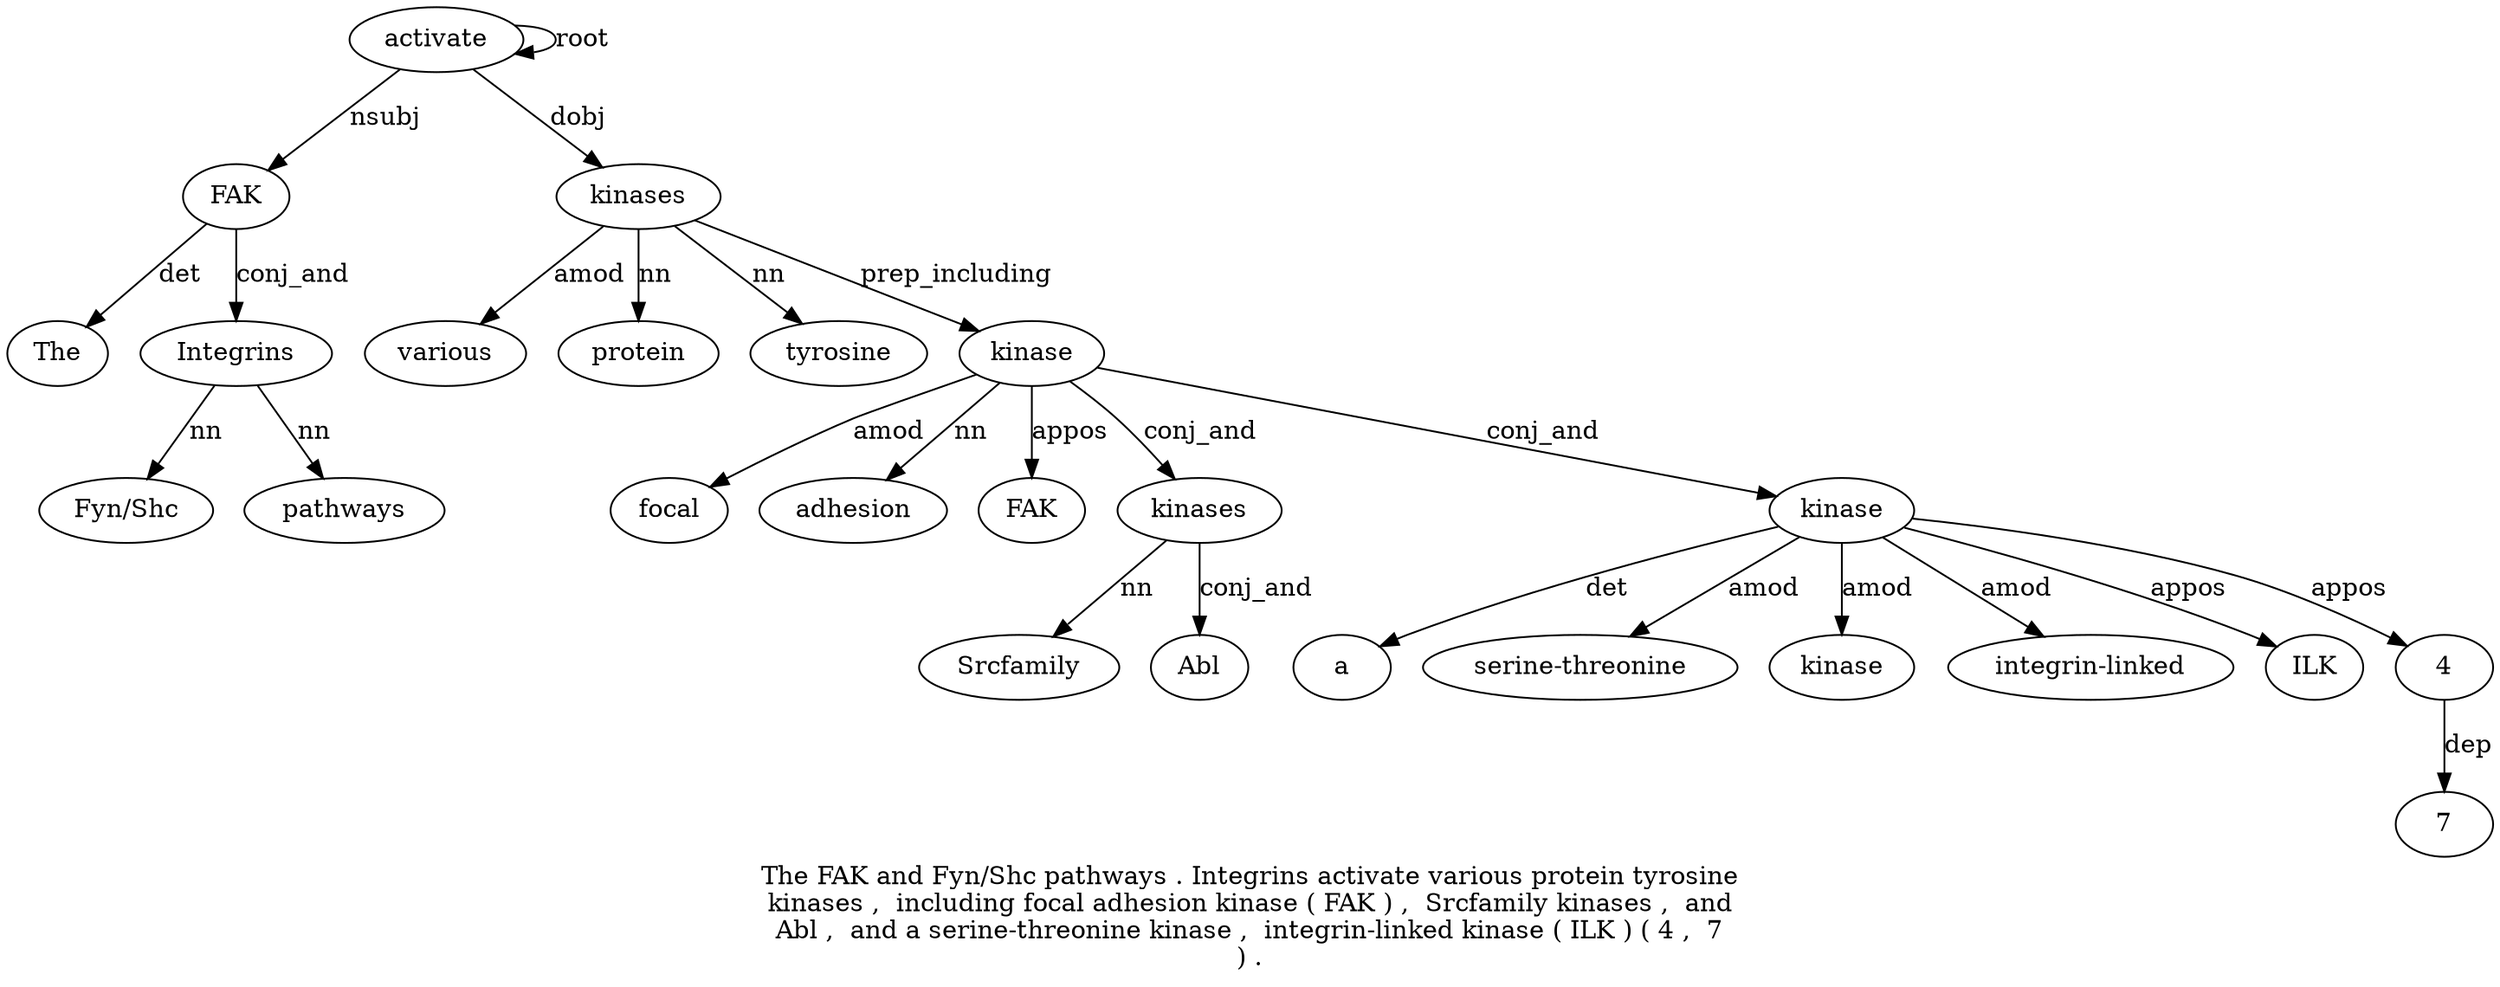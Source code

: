 digraph "The FAK and Fyn/Shc pathways . Integrins activate various protein tyrosine kinases ,  including focal adhesion kinase ( FAK ) ,  Srcfamily kinases ,  and Abl ,  and a serine-threonine kinase ,  integrin-linked kinase ( ILK ) ( 4 ,  7 ) ." {
label="The FAK and Fyn/Shc pathways . Integrins activate various protein tyrosine
kinases ,  including focal adhesion kinase ( FAK ) ,  Srcfamily kinases ,  and
Abl ,  and a serine-threonine kinase ,  integrin-linked kinase ( ILK ) ( 4 ,  7
) .";
FAK2 [style=filled, fillcolor=white, label=FAK];
The1 [style=filled, fillcolor=white, label=The];
FAK2 -> The1  [label=det];
activate8 [style=filled, fillcolor=white, label=activate];
activate8 -> FAK2  [label=nsubj];
Integrins7 [style=filled, fillcolor=white, label=Integrins];
"Fyn/Shc4" [style=filled, fillcolor=white, label="Fyn/Shc"];
Integrins7 -> "Fyn/Shc4"  [label=nn];
pathways5 [style=filled, fillcolor=white, label=pathways];
Integrins7 -> pathways5  [label=nn];
FAK2 -> Integrins7  [label=conj_and];
activate8 -> activate8  [label=root];
kinases12 [style=filled, fillcolor=white, label=kinases];
various9 [style=filled, fillcolor=white, label=various];
kinases12 -> various9  [label=amod];
protein10 [style=filled, fillcolor=white, label=protein];
kinases12 -> protein10  [label=nn];
tyrosine11 [style=filled, fillcolor=white, label=tyrosine];
kinases12 -> tyrosine11  [label=nn];
activate8 -> kinases12  [label=dobj];
kinase17 [style=filled, fillcolor=white, label=kinase];
focal15 [style=filled, fillcolor=white, label=focal];
kinase17 -> focal15  [label=amod];
adhesion16 [style=filled, fillcolor=white, label=adhesion];
kinase17 -> adhesion16  [label=nn];
kinases12 -> kinase17  [label=prep_including];
FAK19 [style=filled, fillcolor=white, label=FAK];
kinase17 -> FAK19  [label=appos];
kinases23 [style=filled, fillcolor=white, label=kinases];
Srcfamily22 [style=filled, fillcolor=white, label=Srcfamily];
kinases23 -> Srcfamily22  [label=nn];
kinase17 -> kinases23  [label=conj_and];
Abl26 [style=filled, fillcolor=white, label=Abl];
kinases23 -> Abl26  [label=conj_and];
kinase34 [style=filled, fillcolor=white, label=kinase];
a29 [style=filled, fillcolor=white, label=a];
kinase34 -> a29  [label=det];
"serine-threonine30" [style=filled, fillcolor=white, label="serine-threonine"];
kinase34 -> "serine-threonine30"  [label=amod];
kinase31 [style=filled, fillcolor=white, label=kinase];
kinase34 -> kinase31  [label=amod];
"integrin-linked33" [style=filled, fillcolor=white, label="integrin-linked"];
kinase34 -> "integrin-linked33"  [label=amod];
kinase17 -> kinase34  [label=conj_and];
ILK36 [style=filled, fillcolor=white, label=ILK];
kinase34 -> ILK36  [label=appos];
439 [style=filled, fillcolor=white, label=4];
kinase34 -> 439  [label=appos];
741 [style=filled, fillcolor=white, label=7];
439 -> 741  [label=dep];
}
